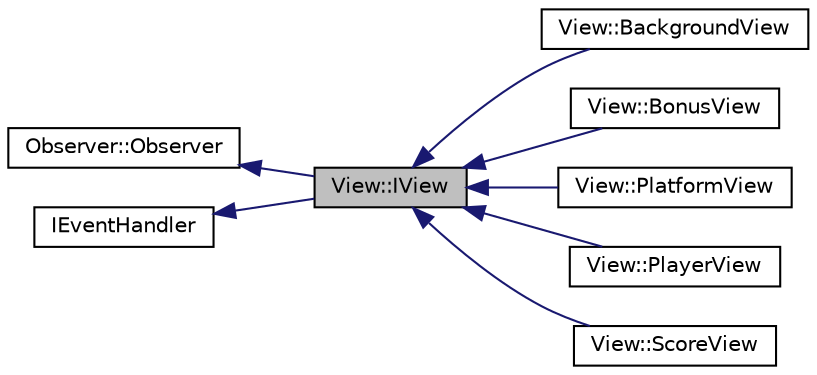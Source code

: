 digraph "View::IView"
    {
    // LATEX_PDF_SIZE
  bgcolor = "transparent";
edge [fontname = "Helvetica",fontsize = "10",labelfontname = "Helvetica",labelfontsize = "10"];
node [fontname = "Helvetica",fontsize = "10",shape = record];
rankdir = "LR";
Node1 [label = "View::IView",height = 0.2,width = 0.4,color = "black", fillcolor = "grey75", style = "filled", fontcolor = "black",tooltip = "Abstract class for View."];
Node2 -> Node1 [dir = "back",color = "midnightblue",fontsize = "10",style = "solid",fontname = "Helvetica"];
Node2 [label = "Observer::Observer",height = 0.2,width = 0.4,color = "black",URL = "$class_observer_1_1_observer.html",tooltip = "Class for Observer of Observer pattern."];
Node3 -> Node1 [dir = "back",color = "midnightblue",fontsize = "10",style = "solid",fontname = "Helvetica"];
Node3 [label = "IEventHandler",height = 0.2,width = 0.4,color = "black",URL = "$class_i_event_handler.html",tooltip = "Abstract IEventHandler class."];
Node1 -> Node4 [dir = "back",color = "midnightblue",fontsize = "10",style = "solid",fontname = "Helvetica"];
Node4 [label = "View::BackgroundView",height = 0.2,width = 0.4,color = "black",URL = "$class_view_1_1_background_view.html",tooltip = "Class for View of Background Entity."];
Node1 -> Node5 [dir = "back",color = "midnightblue",fontsize = "10",style = "solid",fontname = "Helvetica"];
Node5 [label = "View::BonusView",height = 0.2,width = 0.4,color = "black",URL = "$class_view_1_1_bonus_view.html",tooltip = "Class for View of Bonus Entity."];
Node1 -> Node6 [dir = "back",color = "midnightblue",fontsize = "10",style = "solid",fontname = "Helvetica"];
Node6 [label = "View::PlatformView",height = 0.2,width = 0.4,color = "black",URL = "$class_view_1_1_platform_view.html",tooltip = "Class for View of Platform Entity."];
Node1 -> Node7 [dir = "back",color = "midnightblue",fontsize = "10",style = "solid",fontname = "Helvetica"];
Node7 [label = "View::PlayerView",height = 0.2,width = 0.4,color = "black",URL = "$class_view_1_1_player_view.html",tooltip = " "];
Node1 -> Node8 [dir = "back",color = "midnightblue",fontsize = "10",style = "solid",fontname = "Helvetica"];
Node8 [label = "View::ScoreView",height = 0.2,width = 0.4,color = "black",URL = "$class_view_1_1_score_view.html",tooltip = "Class for View of Score Entity."];
}

